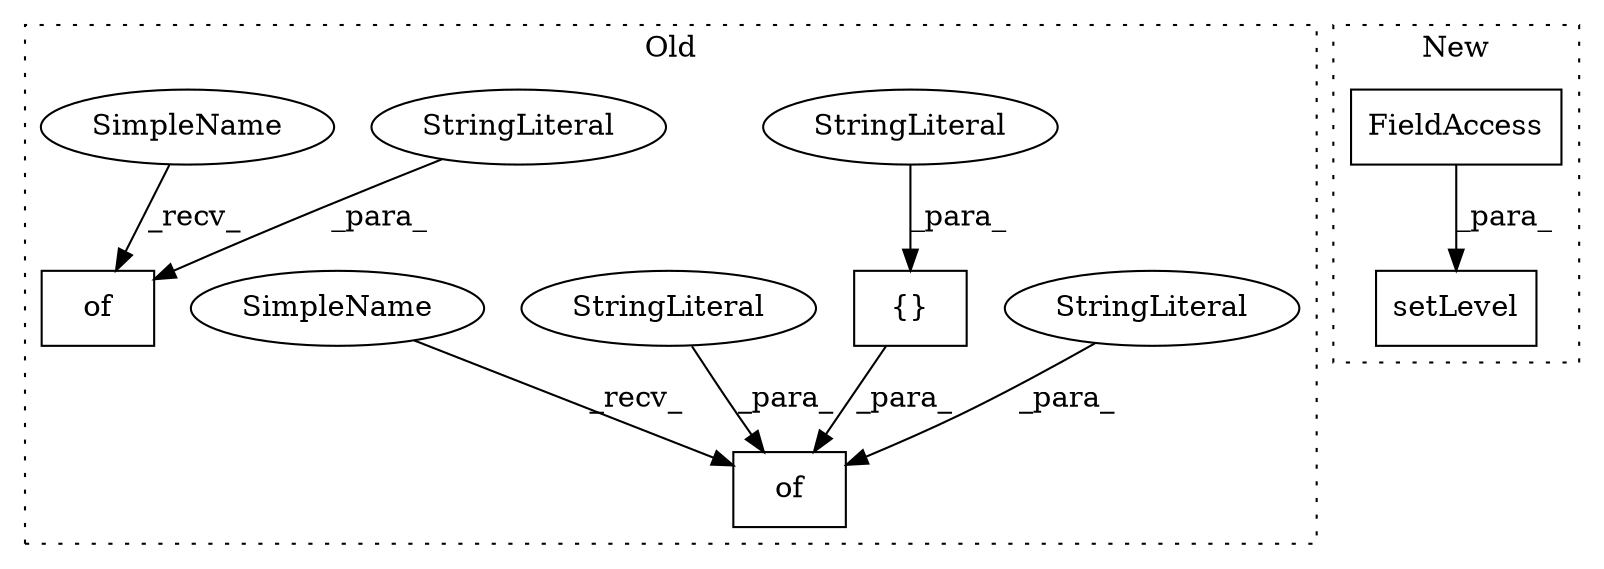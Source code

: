 digraph G {
subgraph cluster0 {
1 [label="of" a="32" s="356,409" l="3,1" shape="box"];
3 [label="{}" a="4" s="382,392" l="1,1" shape="box"];
4 [label="of" a="32" s="213,238" l="3,1" shape="box"];
6 [label="StringLiteral" a="45" s="402" l="7" shape="ellipse"];
7 [label="StringLiteral" a="45" s="383" l="9" shape="ellipse"];
8 [label="StringLiteral" a="45" s="359" l="10" shape="ellipse"];
9 [label="StringLiteral" a="45" s="225" l="13" shape="ellipse"];
10 [label="SimpleName" a="42" s="352" l="3" shape="ellipse"];
11 [label="SimpleName" a="42" s="209" l="3" shape="ellipse"];
label = "Old";
style="dotted";
}
subgraph cluster1 {
2 [label="setLevel" a="32" s="168,190" l="9,1" shape="box"];
5 [label="FieldAccess" a="22" s="177" l="13" shape="box"];
label = "New";
style="dotted";
}
3 -> 1 [label="_para_"];
5 -> 2 [label="_para_"];
6 -> 1 [label="_para_"];
7 -> 3 [label="_para_"];
8 -> 1 [label="_para_"];
9 -> 4 [label="_para_"];
10 -> 1 [label="_recv_"];
11 -> 4 [label="_recv_"];
}